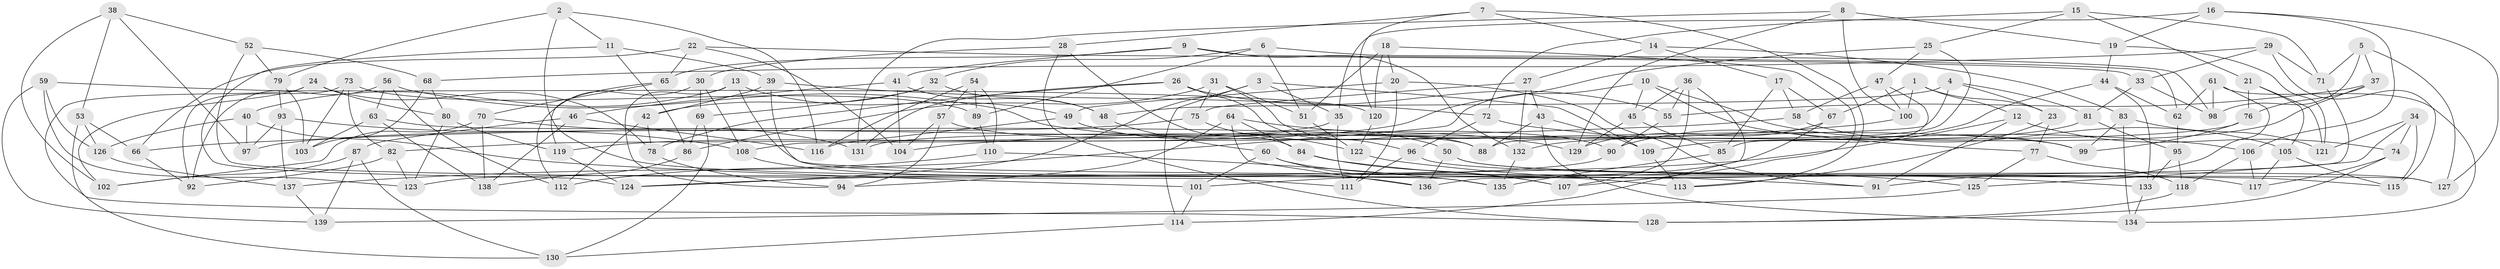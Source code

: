 // Generated by graph-tools (version 1.1) at 2025/26/03/09/25 03:26:52]
// undirected, 139 vertices, 278 edges
graph export_dot {
graph [start="1"]
  node [color=gray90,style=filled];
  1;
  2;
  3;
  4;
  5;
  6;
  7;
  8;
  9;
  10;
  11;
  12;
  13;
  14;
  15;
  16;
  17;
  18;
  19;
  20;
  21;
  22;
  23;
  24;
  25;
  26;
  27;
  28;
  29;
  30;
  31;
  32;
  33;
  34;
  35;
  36;
  37;
  38;
  39;
  40;
  41;
  42;
  43;
  44;
  45;
  46;
  47;
  48;
  49;
  50;
  51;
  52;
  53;
  54;
  55;
  56;
  57;
  58;
  59;
  60;
  61;
  62;
  63;
  64;
  65;
  66;
  67;
  68;
  69;
  70;
  71;
  72;
  73;
  74;
  75;
  76;
  77;
  78;
  79;
  80;
  81;
  82;
  83;
  84;
  85;
  86;
  87;
  88;
  89;
  90;
  91;
  92;
  93;
  94;
  95;
  96;
  97;
  98;
  99;
  100;
  101;
  102;
  103;
  104;
  105;
  106;
  107;
  108;
  109;
  110;
  111;
  112;
  113;
  114;
  115;
  116;
  117;
  118;
  119;
  120;
  121;
  122;
  123;
  124;
  125;
  126;
  127;
  128;
  129;
  130;
  131;
  132;
  133;
  134;
  135;
  136;
  137;
  138;
  139;
  1 -- 67;
  1 -- 100;
  1 -- 12;
  1 -- 23;
  2 -- 79;
  2 -- 116;
  2 -- 11;
  2 -- 113;
  3 -- 109;
  3 -- 124;
  3 -- 35;
  3 -- 114;
  4 -- 23;
  4 -- 48;
  4 -- 81;
  4 -- 108;
  5 -- 98;
  5 -- 37;
  5 -- 127;
  5 -- 71;
  6 -- 51;
  6 -- 98;
  6 -- 32;
  6 -- 89;
  7 -- 113;
  7 -- 14;
  7 -- 28;
  7 -- 120;
  8 -- 100;
  8 -- 19;
  8 -- 129;
  8 -- 131;
  9 -- 132;
  9 -- 41;
  9 -- 65;
  9 -- 62;
  10 -- 99;
  10 -- 45;
  10 -- 137;
  10 -- 77;
  11 -- 124;
  11 -- 86;
  11 -- 39;
  12 -- 74;
  12 -- 91;
  12 -- 124;
  13 -- 127;
  13 -- 40;
  13 -- 49;
  13 -- 94;
  14 -- 27;
  14 -- 17;
  14 -- 83;
  15 -- 25;
  15 -- 71;
  15 -- 72;
  15 -- 21;
  16 -- 106;
  16 -- 35;
  16 -- 127;
  16 -- 19;
  17 -- 67;
  17 -- 85;
  17 -- 58;
  18 -- 20;
  18 -- 120;
  18 -- 107;
  18 -- 51;
  19 -- 44;
  19 -- 121;
  20 -- 111;
  20 -- 49;
  20 -- 91;
  21 -- 76;
  21 -- 105;
  21 -- 121;
  22 -- 33;
  22 -- 104;
  22 -- 66;
  22 -- 65;
  23 -- 113;
  23 -- 77;
  24 -- 78;
  24 -- 80;
  24 -- 102;
  24 -- 128;
  25 -- 47;
  25 -- 88;
  25 -- 119;
  26 -- 131;
  26 -- 78;
  26 -- 96;
  26 -- 55;
  27 -- 75;
  27 -- 132;
  27 -- 43;
  28 -- 128;
  28 -- 84;
  28 -- 30;
  29 -- 68;
  29 -- 115;
  29 -- 71;
  29 -- 33;
  30 -- 69;
  30 -- 112;
  30 -- 108;
  31 -- 86;
  31 -- 88;
  31 -- 75;
  31 -- 51;
  32 -- 48;
  32 -- 69;
  32 -- 42;
  33 -- 98;
  33 -- 81;
  34 -- 125;
  34 -- 115;
  34 -- 121;
  34 -- 74;
  35 -- 111;
  35 -- 82;
  36 -- 114;
  36 -- 107;
  36 -- 45;
  36 -- 55;
  37 -- 109;
  37 -- 55;
  37 -- 76;
  38 -- 102;
  38 -- 97;
  38 -- 53;
  38 -- 52;
  39 -- 135;
  39 -- 72;
  39 -- 42;
  40 -- 97;
  40 -- 101;
  40 -- 126;
  41 -- 46;
  41 -- 48;
  41 -- 104;
  42 -- 112;
  42 -- 78;
  43 -- 134;
  43 -- 88;
  43 -- 109;
  44 -- 90;
  44 -- 62;
  44 -- 133;
  45 -- 85;
  45 -- 129;
  46 -- 138;
  46 -- 116;
  46 -- 87;
  47 -- 100;
  47 -- 85;
  47 -- 58;
  48 -- 60;
  49 -- 50;
  49 -- 116;
  50 -- 136;
  50 -- 115;
  50 -- 127;
  51 -- 122;
  52 -- 68;
  52 -- 79;
  52 -- 111;
  53 -- 130;
  53 -- 66;
  53 -- 126;
  54 -- 116;
  54 -- 57;
  54 -- 110;
  54 -- 89;
  55 -- 90;
  56 -- 92;
  56 -- 99;
  56 -- 112;
  56 -- 63;
  57 -- 104;
  57 -- 90;
  57 -- 94;
  58 -- 105;
  58 -- 66;
  59 -- 123;
  59 -- 139;
  59 -- 120;
  59 -- 126;
  60 -- 101;
  60 -- 91;
  60 -- 107;
  61 -- 91;
  61 -- 62;
  61 -- 134;
  61 -- 98;
  62 -- 95;
  63 -- 138;
  63 -- 103;
  63 -- 88;
  64 -- 129;
  64 -- 136;
  64 -- 94;
  64 -- 84;
  65 -- 119;
  65 -- 70;
  66 -- 92;
  67 -- 129;
  67 -- 101;
  68 -- 103;
  68 -- 80;
  69 -- 86;
  69 -- 130;
  70 -- 138;
  70 -- 131;
  70 -- 102;
  71 -- 136;
  72 -- 96;
  72 -- 106;
  73 -- 92;
  73 -- 103;
  73 -- 89;
  73 -- 82;
  74 -- 117;
  74 -- 128;
  75 -- 97;
  75 -- 122;
  76 -- 131;
  76 -- 99;
  77 -- 125;
  77 -- 118;
  78 -- 94;
  79 -- 103;
  79 -- 93;
  80 -- 123;
  80 -- 119;
  81 -- 132;
  81 -- 95;
  82 -- 92;
  82 -- 123;
  83 -- 99;
  83 -- 121;
  83 -- 134;
  84 -- 107;
  84 -- 125;
  85 -- 135;
  86 -- 138;
  87 -- 139;
  87 -- 130;
  87 -- 102;
  89 -- 110;
  90 -- 123;
  93 -- 108;
  93 -- 97;
  93 -- 137;
  95 -- 118;
  95 -- 133;
  96 -- 117;
  96 -- 111;
  100 -- 104;
  101 -- 114;
  105 -- 117;
  105 -- 115;
  106 -- 117;
  106 -- 118;
  108 -- 136;
  109 -- 113;
  110 -- 135;
  110 -- 112;
  114 -- 130;
  118 -- 128;
  119 -- 124;
  120 -- 122;
  122 -- 133;
  125 -- 139;
  126 -- 137;
  132 -- 135;
  133 -- 134;
  137 -- 139;
}
